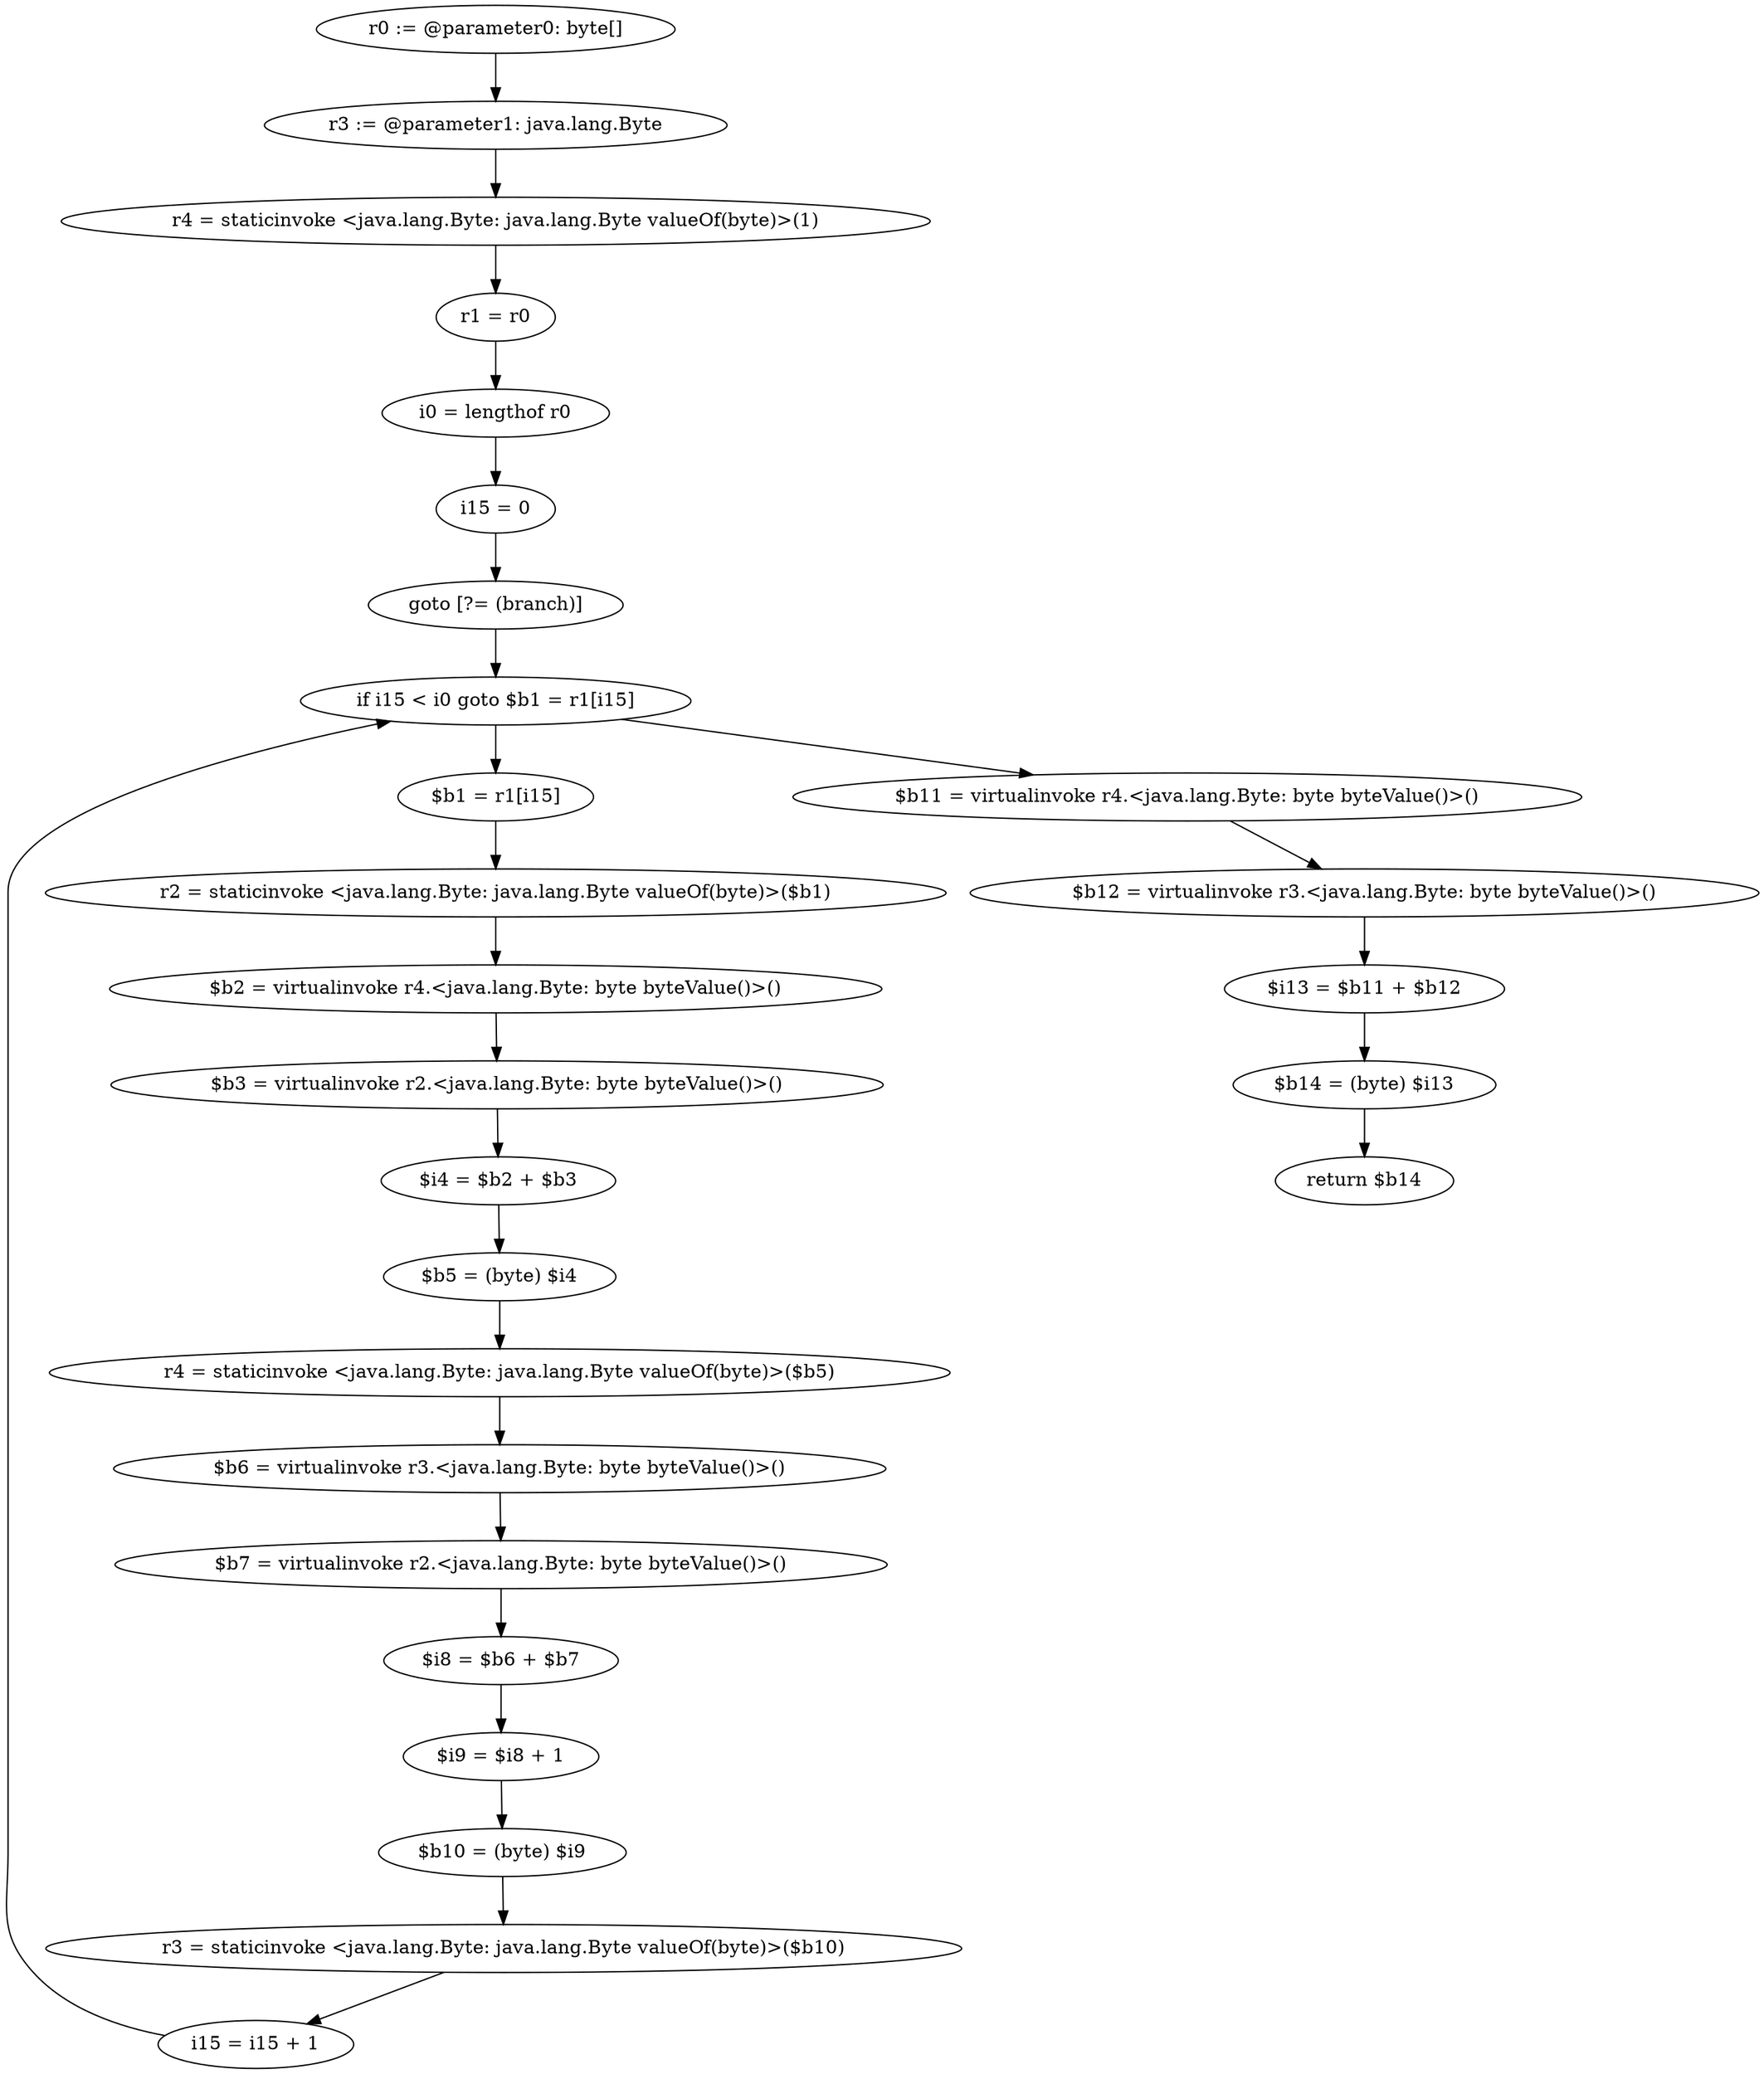 digraph "unitGraph" {
    "r0 := @parameter0: byte[]"
    "r3 := @parameter1: java.lang.Byte"
    "r4 = staticinvoke <java.lang.Byte: java.lang.Byte valueOf(byte)>(1)"
    "r1 = r0"
    "i0 = lengthof r0"
    "i15 = 0"
    "goto [?= (branch)]"
    "$b1 = r1[i15]"
    "r2 = staticinvoke <java.lang.Byte: java.lang.Byte valueOf(byte)>($b1)"
    "$b2 = virtualinvoke r4.<java.lang.Byte: byte byteValue()>()"
    "$b3 = virtualinvoke r2.<java.lang.Byte: byte byteValue()>()"
    "$i4 = $b2 + $b3"
    "$b5 = (byte) $i4"
    "r4 = staticinvoke <java.lang.Byte: java.lang.Byte valueOf(byte)>($b5)"
    "$b6 = virtualinvoke r3.<java.lang.Byte: byte byteValue()>()"
    "$b7 = virtualinvoke r2.<java.lang.Byte: byte byteValue()>()"
    "$i8 = $b6 + $b7"
    "$i9 = $i8 + 1"
    "$b10 = (byte) $i9"
    "r3 = staticinvoke <java.lang.Byte: java.lang.Byte valueOf(byte)>($b10)"
    "i15 = i15 + 1"
    "if i15 < i0 goto $b1 = r1[i15]"
    "$b11 = virtualinvoke r4.<java.lang.Byte: byte byteValue()>()"
    "$b12 = virtualinvoke r3.<java.lang.Byte: byte byteValue()>()"
    "$i13 = $b11 + $b12"
    "$b14 = (byte) $i13"
    "return $b14"
    "r0 := @parameter0: byte[]"->"r3 := @parameter1: java.lang.Byte";
    "r3 := @parameter1: java.lang.Byte"->"r4 = staticinvoke <java.lang.Byte: java.lang.Byte valueOf(byte)>(1)";
    "r4 = staticinvoke <java.lang.Byte: java.lang.Byte valueOf(byte)>(1)"->"r1 = r0";
    "r1 = r0"->"i0 = lengthof r0";
    "i0 = lengthof r0"->"i15 = 0";
    "i15 = 0"->"goto [?= (branch)]";
    "goto [?= (branch)]"->"if i15 < i0 goto $b1 = r1[i15]";
    "$b1 = r1[i15]"->"r2 = staticinvoke <java.lang.Byte: java.lang.Byte valueOf(byte)>($b1)";
    "r2 = staticinvoke <java.lang.Byte: java.lang.Byte valueOf(byte)>($b1)"->"$b2 = virtualinvoke r4.<java.lang.Byte: byte byteValue()>()";
    "$b2 = virtualinvoke r4.<java.lang.Byte: byte byteValue()>()"->"$b3 = virtualinvoke r2.<java.lang.Byte: byte byteValue()>()";
    "$b3 = virtualinvoke r2.<java.lang.Byte: byte byteValue()>()"->"$i4 = $b2 + $b3";
    "$i4 = $b2 + $b3"->"$b5 = (byte) $i4";
    "$b5 = (byte) $i4"->"r4 = staticinvoke <java.lang.Byte: java.lang.Byte valueOf(byte)>($b5)";
    "r4 = staticinvoke <java.lang.Byte: java.lang.Byte valueOf(byte)>($b5)"->"$b6 = virtualinvoke r3.<java.lang.Byte: byte byteValue()>()";
    "$b6 = virtualinvoke r3.<java.lang.Byte: byte byteValue()>()"->"$b7 = virtualinvoke r2.<java.lang.Byte: byte byteValue()>()";
    "$b7 = virtualinvoke r2.<java.lang.Byte: byte byteValue()>()"->"$i8 = $b6 + $b7";
    "$i8 = $b6 + $b7"->"$i9 = $i8 + 1";
    "$i9 = $i8 + 1"->"$b10 = (byte) $i9";
    "$b10 = (byte) $i9"->"r3 = staticinvoke <java.lang.Byte: java.lang.Byte valueOf(byte)>($b10)";
    "r3 = staticinvoke <java.lang.Byte: java.lang.Byte valueOf(byte)>($b10)"->"i15 = i15 + 1";
    "i15 = i15 + 1"->"if i15 < i0 goto $b1 = r1[i15]";
    "if i15 < i0 goto $b1 = r1[i15]"->"$b11 = virtualinvoke r4.<java.lang.Byte: byte byteValue()>()";
    "if i15 < i0 goto $b1 = r1[i15]"->"$b1 = r1[i15]";
    "$b11 = virtualinvoke r4.<java.lang.Byte: byte byteValue()>()"->"$b12 = virtualinvoke r3.<java.lang.Byte: byte byteValue()>()";
    "$b12 = virtualinvoke r3.<java.lang.Byte: byte byteValue()>()"->"$i13 = $b11 + $b12";
    "$i13 = $b11 + $b12"->"$b14 = (byte) $i13";
    "$b14 = (byte) $i13"->"return $b14";
}
